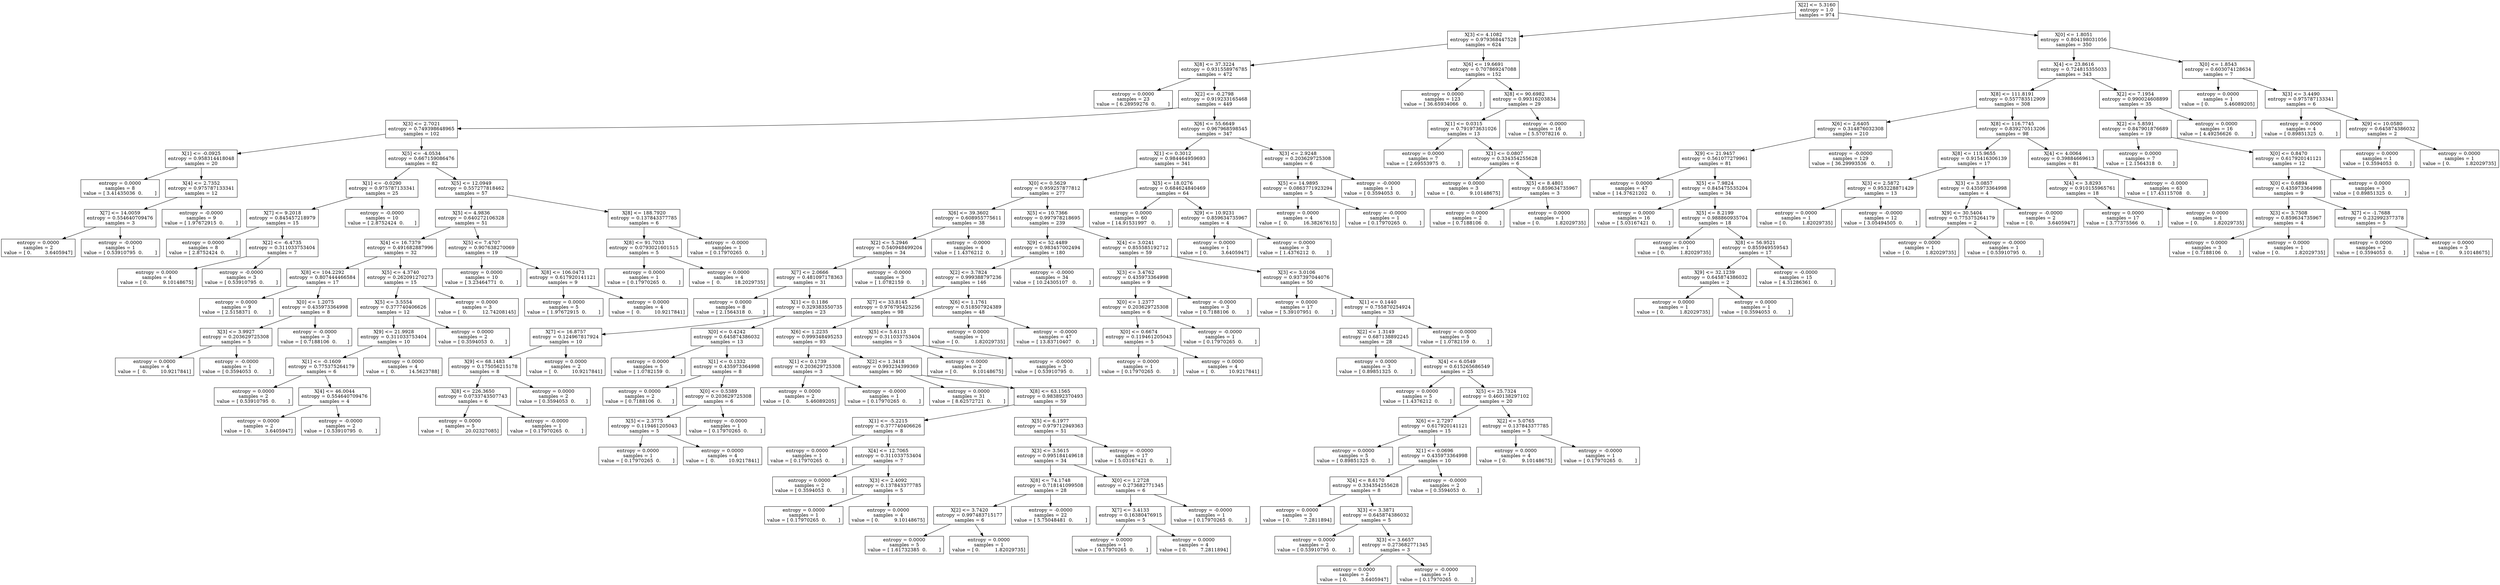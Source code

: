 digraph Tree {
0 [label="X[2] <= 5.3160\nentropy = 1.0\nsamples = 974", shape="box"] ;
1 [label="X[3] <= 4.1082\nentropy = 0.979368447528\nsamples = 624", shape="box"] ;
0 -> 1 ;
2 [label="X[8] <= 37.3224\nentropy = 0.931558976785\nsamples = 472", shape="box"] ;
1 -> 2 ;
3 [label="entropy = 0.0000\nsamples = 23\nvalue = [ 6.28959276  0.        ]", shape="box"] ;
2 -> 3 ;
4 [label="X[2] <= -0.2798\nentropy = 0.919233165468\nsamples = 449", shape="box"] ;
2 -> 4 ;
5 [label="X[3] <= 2.7021\nentropy = 0.749398648965\nsamples = 102", shape="box"] ;
4 -> 5 ;
6 [label="X[1] <= -0.0925\nentropy = 0.958314418048\nsamples = 20", shape="box"] ;
5 -> 6 ;
7 [label="entropy = 0.0000\nsamples = 8\nvalue = [ 3.41435036  0.        ]", shape="box"] ;
6 -> 7 ;
8 [label="X[4] <= 2.7352\nentropy = 0.975787133341\nsamples = 12", shape="box"] ;
6 -> 8 ;
9 [label="X[7] <= 14.0059\nentropy = 0.554640709476\nsamples = 3", shape="box"] ;
8 -> 9 ;
10 [label="entropy = 0.0000\nsamples = 2\nvalue = [ 0.         3.6405947]", shape="box"] ;
9 -> 10 ;
11 [label="entropy = -0.0000\nsamples = 1\nvalue = [ 0.53910795  0.        ]", shape="box"] ;
9 -> 11 ;
12 [label="entropy = -0.0000\nsamples = 9\nvalue = [ 1.97672915  0.        ]", shape="box"] ;
8 -> 12 ;
13 [label="X[5] <= -4.0534\nentropy = 0.667159086476\nsamples = 82", shape="box"] ;
5 -> 13 ;
14 [label="X[1] <= -0.0290\nentropy = 0.975787133341\nsamples = 25", shape="box"] ;
13 -> 14 ;
15 [label="X[7] <= 9.2018\nentropy = 0.845457218979\nsamples = 15", shape="box"] ;
14 -> 15 ;
16 [label="entropy = 0.0000\nsamples = 8\nvalue = [ 2.8752424  0.       ]", shape="box"] ;
15 -> 16 ;
17 [label="X[2] <= -6.4735\nentropy = 0.311033753404\nsamples = 7", shape="box"] ;
15 -> 17 ;
18 [label="entropy = 0.0000\nsamples = 4\nvalue = [ 0.          9.10148675]", shape="box"] ;
17 -> 18 ;
19 [label="entropy = -0.0000\nsamples = 3\nvalue = [ 0.53910795  0.        ]", shape="box"] ;
17 -> 19 ;
20 [label="entropy = -0.0000\nsamples = 10\nvalue = [ 2.8752424  0.       ]", shape="box"] ;
14 -> 20 ;
21 [label="X[5] <= 12.0949\nentropy = 0.557277818462\nsamples = 57", shape="box"] ;
13 -> 21 ;
22 [label="X[5] <= 4.9836\nentropy = 0.640272106328\nsamples = 51", shape="box"] ;
21 -> 22 ;
23 [label="X[4] <= 16.7379\nentropy = 0.491682887996\nsamples = 32", shape="box"] ;
22 -> 23 ;
24 [label="X[8] <= 104.2292\nentropy = 0.807444466584\nsamples = 17", shape="box"] ;
23 -> 24 ;
25 [label="entropy = 0.0000\nsamples = 9\nvalue = [ 2.5158371  0.       ]", shape="box"] ;
24 -> 25 ;
26 [label="X[0] <= 1.2075\nentropy = 0.435973364998\nsamples = 8", shape="box"] ;
24 -> 26 ;
27 [label="X[3] <= 3.9927\nentropy = 0.203629725308\nsamples = 5", shape="box"] ;
26 -> 27 ;
28 [label="entropy = 0.0000\nsamples = 4\nvalue = [  0.         10.9217841]", shape="box"] ;
27 -> 28 ;
29 [label="entropy = -0.0000\nsamples = 1\nvalue = [ 0.3594053  0.       ]", shape="box"] ;
27 -> 29 ;
30 [label="entropy = -0.0000\nsamples = 3\nvalue = [ 0.7188106  0.       ]", shape="box"] ;
26 -> 30 ;
31 [label="X[5] <= 4.3740\nentropy = 0.262091270273\nsamples = 15", shape="box"] ;
23 -> 31 ;
32 [label="X[5] <= 3.5554\nentropy = 0.377740406626\nsamples = 12", shape="box"] ;
31 -> 32 ;
33 [label="X[9] <= 21.9928\nentropy = 0.311033753404\nsamples = 10", shape="box"] ;
32 -> 33 ;
34 [label="X[1] <= -0.1609\nentropy = 0.775375264179\nsamples = 6", shape="box"] ;
33 -> 34 ;
35 [label="entropy = 0.0000\nsamples = 2\nvalue = [ 0.53910795  0.        ]", shape="box"] ;
34 -> 35 ;
36 [label="X[4] <= 46.0044\nentropy = 0.554640709476\nsamples = 4", shape="box"] ;
34 -> 36 ;
37 [label="entropy = 0.0000\nsamples = 2\nvalue = [ 0.         3.6405947]", shape="box"] ;
36 -> 37 ;
38 [label="entropy = -0.0000\nsamples = 2\nvalue = [ 0.53910795  0.        ]", shape="box"] ;
36 -> 38 ;
39 [label="entropy = 0.0000\nsamples = 4\nvalue = [  0.         14.5623788]", shape="box"] ;
33 -> 39 ;
40 [label="entropy = 0.0000\nsamples = 2\nvalue = [ 0.3594053  0.       ]", shape="box"] ;
32 -> 40 ;
41 [label="entropy = 0.0000\nsamples = 3\nvalue = [  0.          12.74208145]", shape="box"] ;
31 -> 41 ;
42 [label="X[5] <= 7.4707\nentropy = 0.907638270069\nsamples = 19", shape="box"] ;
22 -> 42 ;
43 [label="entropy = 0.0000\nsamples = 10\nvalue = [ 3.23464771  0.        ]", shape="box"] ;
42 -> 43 ;
44 [label="X[8] <= 106.0473\nentropy = 0.617920141121\nsamples = 9", shape="box"] ;
42 -> 44 ;
45 [label="entropy = 0.0000\nsamples = 5\nvalue = [ 1.97672915  0.        ]", shape="box"] ;
44 -> 45 ;
46 [label="entropy = 0.0000\nsamples = 4\nvalue = [  0.         10.9217841]", shape="box"] ;
44 -> 46 ;
47 [label="X[8] <= 188.7920\nentropy = 0.137843377785\nsamples = 6", shape="box"] ;
21 -> 47 ;
48 [label="X[8] <= 91.7033\nentropy = 0.0793021601515\nsamples = 5", shape="box"] ;
47 -> 48 ;
49 [label="entropy = 0.0000\nsamples = 1\nvalue = [ 0.17970265  0.        ]", shape="box"] ;
48 -> 49 ;
50 [label="entropy = 0.0000\nsamples = 4\nvalue = [  0.         18.2029735]", shape="box"] ;
48 -> 50 ;
51 [label="entropy = -0.0000\nsamples = 1\nvalue = [ 0.17970265  0.        ]", shape="box"] ;
47 -> 51 ;
52 [label="X[6] <= 55.6649\nentropy = 0.967968598545\nsamples = 347", shape="box"] ;
4 -> 52 ;
53 [label="X[1] <= 0.3012\nentropy = 0.984464959693\nsamples = 341", shape="box"] ;
52 -> 53 ;
54 [label="X[0] <= 0.5629\nentropy = 0.959257877812\nsamples = 277", shape="box"] ;
53 -> 54 ;
55 [label="X[6] <= 39.3602\nentropy = 0.608955775611\nsamples = 38", shape="box"] ;
54 -> 55 ;
56 [label="X[2] <= 5.2946\nentropy = 0.540948499204\nsamples = 34", shape="box"] ;
55 -> 56 ;
57 [label="X[7] <= 2.0666\nentropy = 0.481097178363\nsamples = 31", shape="box"] ;
56 -> 57 ;
58 [label="entropy = 0.0000\nsamples = 8\nvalue = [ 2.1564318  0.       ]", shape="box"] ;
57 -> 58 ;
59 [label="X[1] <= 0.1186\nentropy = 0.329383550735\nsamples = 23", shape="box"] ;
57 -> 59 ;
60 [label="X[7] <= 16.8757\nentropy = 0.124967817924\nsamples = 10", shape="box"] ;
59 -> 60 ;
61 [label="X[9] <= 68.1483\nentropy = 0.175056215178\nsamples = 8", shape="box"] ;
60 -> 61 ;
62 [label="X[8] <= 226.3650\nentropy = 0.0733743507743\nsamples = 6", shape="box"] ;
61 -> 62 ;
63 [label="entropy = 0.0000\nsamples = 5\nvalue = [  0.          20.02327085]", shape="box"] ;
62 -> 63 ;
64 [label="entropy = -0.0000\nsamples = 1\nvalue = [ 0.17970265  0.        ]", shape="box"] ;
62 -> 64 ;
65 [label="entropy = 0.0000\nsamples = 2\nvalue = [ 0.3594053  0.       ]", shape="box"] ;
61 -> 65 ;
66 [label="entropy = 0.0000\nsamples = 2\nvalue = [  0.         10.9217841]", shape="box"] ;
60 -> 66 ;
67 [label="X[0] <= 0.4242\nentropy = 0.645874386032\nsamples = 13", shape="box"] ;
59 -> 67 ;
68 [label="entropy = 0.0000\nsamples = 5\nvalue = [ 1.0782159  0.       ]", shape="box"] ;
67 -> 68 ;
69 [label="X[1] <= 0.1332\nentropy = 0.435973364998\nsamples = 8", shape="box"] ;
67 -> 69 ;
70 [label="entropy = 0.0000\nsamples = 2\nvalue = [ 0.7188106  0.       ]", shape="box"] ;
69 -> 70 ;
71 [label="X[0] <= 0.5389\nentropy = 0.203629725308\nsamples = 6", shape="box"] ;
69 -> 71 ;
72 [label="X[5] <= 2.3775\nentropy = 0.119461205043\nsamples = 5", shape="box"] ;
71 -> 72 ;
73 [label="entropy = 0.0000\nsamples = 1\nvalue = [ 0.17970265  0.        ]", shape="box"] ;
72 -> 73 ;
74 [label="entropy = 0.0000\nsamples = 4\nvalue = [  0.         10.9217841]", shape="box"] ;
72 -> 74 ;
75 [label="entropy = -0.0000\nsamples = 1\nvalue = [ 0.17970265  0.        ]", shape="box"] ;
71 -> 75 ;
76 [label="entropy = -0.0000\nsamples = 3\nvalue = [ 1.0782159  0.       ]", shape="box"] ;
56 -> 76 ;
77 [label="entropy = -0.0000\nsamples = 4\nvalue = [ 1.4376212  0.       ]", shape="box"] ;
55 -> 77 ;
78 [label="X[5] <= 10.7366\nentropy = 0.997978218695\nsamples = 239", shape="box"] ;
54 -> 78 ;
79 [label="X[9] <= 52.4489\nentropy = 0.983457002494\nsamples = 180", shape="box"] ;
78 -> 79 ;
80 [label="X[2] <= 3.7824\nentropy = 0.999388797236\nsamples = 146", shape="box"] ;
79 -> 80 ;
81 [label="X[7] <= 33.8145\nentropy = 0.976795425256\nsamples = 98", shape="box"] ;
80 -> 81 ;
82 [label="X[6] <= 1.2235\nentropy = 0.999348495253\nsamples = 93", shape="box"] ;
81 -> 82 ;
83 [label="X[1] <= 0.1739\nentropy = 0.203629725308\nsamples = 3", shape="box"] ;
82 -> 83 ;
84 [label="entropy = 0.0000\nsamples = 2\nvalue = [ 0.          5.46089205]", shape="box"] ;
83 -> 84 ;
85 [label="entropy = -0.0000\nsamples = 1\nvalue = [ 0.17970265  0.        ]", shape="box"] ;
83 -> 85 ;
86 [label="X[2] <= 1.3418\nentropy = 0.993234399369\nsamples = 90", shape="box"] ;
82 -> 86 ;
87 [label="entropy = 0.0000\nsamples = 31\nvalue = [ 8.62572721  0.        ]", shape="box"] ;
86 -> 87 ;
88 [label="X[8] <= 63.1565\nentropy = 0.983892370493\nsamples = 59", shape="box"] ;
86 -> 88 ;
89 [label="X[1] <= -5.2215\nentropy = 0.377740406626\nsamples = 8", shape="box"] ;
88 -> 89 ;
90 [label="entropy = 0.0000\nsamples = 1\nvalue = [ 0.17970265  0.        ]", shape="box"] ;
89 -> 90 ;
91 [label="X[4] <= 12.7065\nentropy = 0.311033753404\nsamples = 7", shape="box"] ;
89 -> 91 ;
92 [label="entropy = 0.0000\nsamples = 2\nvalue = [ 0.3594053  0.       ]", shape="box"] ;
91 -> 92 ;
93 [label="X[3] <= 2.4092\nentropy = 0.137843377785\nsamples = 5", shape="box"] ;
91 -> 93 ;
94 [label="entropy = 0.0000\nsamples = 1\nvalue = [ 0.17970265  0.        ]", shape="box"] ;
93 -> 94 ;
95 [label="entropy = 0.0000\nsamples = 4\nvalue = [ 0.          9.10148675]", shape="box"] ;
93 -> 95 ;
96 [label="X[5] <= 6.1977\nentropy = 0.979712949363\nsamples = 51", shape="box"] ;
88 -> 96 ;
97 [label="X[3] <= 3.5615\nentropy = 0.995184149618\nsamples = 34", shape="box"] ;
96 -> 97 ;
98 [label="X[8] <= 74.1748\nentropy = 0.718141099508\nsamples = 28", shape="box"] ;
97 -> 98 ;
99 [label="X[2] <= 3.7420\nentropy = 0.997483715177\nsamples = 6", shape="box"] ;
98 -> 99 ;
100 [label="entropy = 0.0000\nsamples = 5\nvalue = [ 1.61732385  0.        ]", shape="box"] ;
99 -> 100 ;
101 [label="entropy = 0.0000\nsamples = 1\nvalue = [ 0.          1.82029735]", shape="box"] ;
99 -> 101 ;
102 [label="entropy = -0.0000\nsamples = 22\nvalue = [ 5.75048481  0.        ]", shape="box"] ;
98 -> 102 ;
103 [label="X[0] <= 1.2728\nentropy = 0.273682771345\nsamples = 6", shape="box"] ;
97 -> 103 ;
104 [label="X[7] <= 3.4133\nentropy = 0.16380476915\nsamples = 5", shape="box"] ;
103 -> 104 ;
105 [label="entropy = 0.0000\nsamples = 1\nvalue = [ 0.17970265  0.        ]", shape="box"] ;
104 -> 105 ;
106 [label="entropy = 0.0000\nsamples = 4\nvalue = [ 0.         7.2811894]", shape="box"] ;
104 -> 106 ;
107 [label="entropy = -0.0000\nsamples = 1\nvalue = [ 0.17970265  0.        ]", shape="box"] ;
103 -> 107 ;
108 [label="entropy = -0.0000\nsamples = 17\nvalue = [ 5.03167421  0.        ]", shape="box"] ;
96 -> 108 ;
109 [label="X[5] <= 5.6113\nentropy = 0.311033753404\nsamples = 5", shape="box"] ;
81 -> 109 ;
110 [label="entropy = 0.0000\nsamples = 2\nvalue = [ 0.          9.10148675]", shape="box"] ;
109 -> 110 ;
111 [label="entropy = -0.0000\nsamples = 3\nvalue = [ 0.53910795  0.        ]", shape="box"] ;
109 -> 111 ;
112 [label="X[6] <= 1.1761\nentropy = 0.518507924389\nsamples = 48", shape="box"] ;
80 -> 112 ;
113 [label="entropy = 0.0000\nsamples = 1\nvalue = [ 0.          1.82029735]", shape="box"] ;
112 -> 113 ;
114 [label="entropy = -0.0000\nsamples = 47\nvalue = [ 13.83710407   0.        ]", shape="box"] ;
112 -> 114 ;
115 [label="entropy = -0.0000\nsamples = 34\nvalue = [ 10.24305107   0.        ]", shape="box"] ;
79 -> 115 ;
116 [label="X[4] <= 3.0241\nentropy = 0.855585192712\nsamples = 59", shape="box"] ;
78 -> 116 ;
117 [label="X[3] <= 3.4762\nentropy = 0.435973364998\nsamples = 9", shape="box"] ;
116 -> 117 ;
118 [label="X[0] <= 1.2377\nentropy = 0.203629725308\nsamples = 6", shape="box"] ;
117 -> 118 ;
119 [label="X[0] <= 0.6674\nentropy = 0.119461205043\nsamples = 5", shape="box"] ;
118 -> 119 ;
120 [label="entropy = 0.0000\nsamples = 1\nvalue = [ 0.17970265  0.        ]", shape="box"] ;
119 -> 120 ;
121 [label="entropy = 0.0000\nsamples = 4\nvalue = [  0.         10.9217841]", shape="box"] ;
119 -> 121 ;
122 [label="entropy = -0.0000\nsamples = 1\nvalue = [ 0.17970265  0.        ]", shape="box"] ;
118 -> 122 ;
123 [label="entropy = -0.0000\nsamples = 3\nvalue = [ 0.7188106  0.       ]", shape="box"] ;
117 -> 123 ;
124 [label="X[3] <= 3.0106\nentropy = 0.937397044076\nsamples = 50", shape="box"] ;
116 -> 124 ;
125 [label="entropy = 0.0000\nsamples = 17\nvalue = [ 5.39107951  0.        ]", shape="box"] ;
124 -> 125 ;
126 [label="X[1] <= 0.1440\nentropy = 0.755870254924\nsamples = 33", shape="box"] ;
124 -> 126 ;
127 [label="X[2] <= 1.3149\nentropy = 0.687138892245\nsamples = 28", shape="box"] ;
126 -> 127 ;
128 [label="entropy = 0.0000\nsamples = 3\nvalue = [ 0.89851325  0.        ]", shape="box"] ;
127 -> 128 ;
129 [label="X[4] <= 6.0549\nentropy = 0.615265686549\nsamples = 25", shape="box"] ;
127 -> 129 ;
130 [label="entropy = 0.0000\nsamples = 5\nvalue = [ 1.4376212  0.       ]", shape="box"] ;
129 -> 130 ;
131 [label="X[5] <= 25.7324\nentropy = 0.460138297102\nsamples = 20", shape="box"] ;
129 -> 131 ;
132 [label="X[6] <= 2.7297\nentropy = 0.617920141121\nsamples = 15", shape="box"] ;
131 -> 132 ;
133 [label="entropy = 0.0000\nsamples = 5\nvalue = [ 0.89851325  0.        ]", shape="box"] ;
132 -> 133 ;
134 [label="X[1] <= 0.0696\nentropy = 0.435973364998\nsamples = 10", shape="box"] ;
132 -> 134 ;
135 [label="X[4] <= 8.6170\nentropy = 0.334354255628\nsamples = 8", shape="box"] ;
134 -> 135 ;
136 [label="entropy = 0.0000\nsamples = 3\nvalue = [ 0.         7.2811894]", shape="box"] ;
135 -> 136 ;
137 [label="X[3] <= 3.3871\nentropy = 0.645874386032\nsamples = 5", shape="box"] ;
135 -> 137 ;
138 [label="entropy = 0.0000\nsamples = 2\nvalue = [ 0.53910795  0.        ]", shape="box"] ;
137 -> 138 ;
139 [label="X[3] <= 3.6657\nentropy = 0.273682771345\nsamples = 3", shape="box"] ;
137 -> 139 ;
140 [label="entropy = 0.0000\nsamples = 2\nvalue = [ 0.         3.6405947]", shape="box"] ;
139 -> 140 ;
141 [label="entropy = -0.0000\nsamples = 1\nvalue = [ 0.17970265  0.        ]", shape="box"] ;
139 -> 141 ;
142 [label="entropy = -0.0000\nsamples = 2\nvalue = [ 0.3594053  0.       ]", shape="box"] ;
134 -> 142 ;
143 [label="X[2] <= 5.0765\nentropy = 0.137843377785\nsamples = 5", shape="box"] ;
131 -> 143 ;
144 [label="entropy = 0.0000\nsamples = 4\nvalue = [ 0.          9.10148675]", shape="box"] ;
143 -> 144 ;
145 [label="entropy = -0.0000\nsamples = 1\nvalue = [ 0.17970265  0.        ]", shape="box"] ;
143 -> 145 ;
146 [label="entropy = -0.0000\nsamples = 5\nvalue = [ 1.0782159  0.       ]", shape="box"] ;
126 -> 146 ;
147 [label="X[5] <= 18.0276\nentropy = 0.684624840469\nsamples = 64", shape="box"] ;
53 -> 147 ;
148 [label="entropy = 0.0000\nsamples = 60\nvalue = [ 14.91531997   0.        ]", shape="box"] ;
147 -> 148 ;
149 [label="X[9] <= 10.9231\nentropy = 0.859634735967\nsamples = 4", shape="box"] ;
147 -> 149 ;
150 [label="entropy = 0.0000\nsamples = 1\nvalue = [ 0.         3.6405947]", shape="box"] ;
149 -> 150 ;
151 [label="entropy = 0.0000\nsamples = 3\nvalue = [ 1.4376212  0.       ]", shape="box"] ;
149 -> 151 ;
152 [label="X[3] <= 2.9248\nentropy = 0.203629725308\nsamples = 6", shape="box"] ;
52 -> 152 ;
153 [label="X[5] <= 14.9895\nentropy = 0.0863771923294\nsamples = 5", shape="box"] ;
152 -> 153 ;
154 [label="entropy = 0.0000\nsamples = 4\nvalue = [  0.          16.38267615]", shape="box"] ;
153 -> 154 ;
155 [label="entropy = -0.0000\nsamples = 1\nvalue = [ 0.17970265  0.        ]", shape="box"] ;
153 -> 155 ;
156 [label="entropy = -0.0000\nsamples = 1\nvalue = [ 0.3594053  0.       ]", shape="box"] ;
152 -> 156 ;
157 [label="X[6] <= 19.6691\nentropy = 0.707869247088\nsamples = 152", shape="box"] ;
1 -> 157 ;
158 [label="entropy = 0.0000\nsamples = 123\nvalue = [ 36.65934066   0.        ]", shape="box"] ;
157 -> 158 ;
159 [label="X[8] <= 90.6982\nentropy = 0.99316203834\nsamples = 29", shape="box"] ;
157 -> 159 ;
160 [label="X[1] <= 0.0315\nentropy = 0.791973631026\nsamples = 13", shape="box"] ;
159 -> 160 ;
161 [label="entropy = 0.0000\nsamples = 7\nvalue = [ 2.69553975  0.        ]", shape="box"] ;
160 -> 161 ;
162 [label="X[1] <= 0.0807\nentropy = 0.334354255628\nsamples = 6", shape="box"] ;
160 -> 162 ;
163 [label="entropy = 0.0000\nsamples = 3\nvalue = [ 0.          9.10148675]", shape="box"] ;
162 -> 163 ;
164 [label="X[5] <= 8.4801\nentropy = 0.859634735967\nsamples = 3", shape="box"] ;
162 -> 164 ;
165 [label="entropy = 0.0000\nsamples = 2\nvalue = [ 0.7188106  0.       ]", shape="box"] ;
164 -> 165 ;
166 [label="entropy = 0.0000\nsamples = 1\nvalue = [ 0.          1.82029735]", shape="box"] ;
164 -> 166 ;
167 [label="entropy = -0.0000\nsamples = 16\nvalue = [ 5.57078216  0.        ]", shape="box"] ;
159 -> 167 ;
168 [label="X[0] <= 1.8051\nentropy = 0.804198031056\nsamples = 350", shape="box"] ;
0 -> 168 ;
169 [label="X[4] <= 23.8616\nentropy = 0.724815355033\nsamples = 343", shape="box"] ;
168 -> 169 ;
170 [label="X[8] <= 111.8191\nentropy = 0.557783512909\nsamples = 308", shape="box"] ;
169 -> 170 ;
171 [label="X[6] <= 2.6405\nentropy = 0.314876032308\nsamples = 210", shape="box"] ;
170 -> 171 ;
172 [label="X[9] <= 21.9457\nentropy = 0.561077279961\nsamples = 81", shape="box"] ;
171 -> 172 ;
173 [label="entropy = 0.0000\nsamples = 47\nvalue = [ 14.37621202   0.        ]", shape="box"] ;
172 -> 173 ;
174 [label="X[5] <= 7.9824\nentropy = 0.845475535204\nsamples = 34", shape="box"] ;
172 -> 174 ;
175 [label="entropy = 0.0000\nsamples = 16\nvalue = [ 5.03167421  0.        ]", shape="box"] ;
174 -> 175 ;
176 [label="X[5] <= 8.2199\nentropy = 0.988860935704\nsamples = 18", shape="box"] ;
174 -> 176 ;
177 [label="entropy = 0.0000\nsamples = 1\nvalue = [ 0.          1.82029735]", shape="box"] ;
176 -> 177 ;
178 [label="X[8] <= 56.9521\nentropy = 0.855949559543\nsamples = 17", shape="box"] ;
176 -> 178 ;
179 [label="X[9] <= 32.1239\nentropy = 0.645874386032\nsamples = 2", shape="box"] ;
178 -> 179 ;
180 [label="entropy = 0.0000\nsamples = 1\nvalue = [ 0.          1.82029735]", shape="box"] ;
179 -> 180 ;
181 [label="entropy = 0.0000\nsamples = 1\nvalue = [ 0.3594053  0.       ]", shape="box"] ;
179 -> 181 ;
182 [label="entropy = -0.0000\nsamples = 15\nvalue = [ 4.31286361  0.        ]", shape="box"] ;
178 -> 182 ;
183 [label="entropy = -0.0000\nsamples = 129\nvalue = [ 36.29993536   0.        ]", shape="box"] ;
171 -> 183 ;
184 [label="X[8] <= 116.7745\nentropy = 0.839270513206\nsamples = 98", shape="box"] ;
170 -> 184 ;
185 [label="X[8] <= 115.9655\nentropy = 0.915416306139\nsamples = 17", shape="box"] ;
184 -> 185 ;
186 [label="X[3] <= 2.5872\nentropy = 0.953228871429\nsamples = 13", shape="box"] ;
185 -> 186 ;
187 [label="entropy = 0.0000\nsamples = 1\nvalue = [ 0.          1.82029735]", shape="box"] ;
186 -> 187 ;
188 [label="entropy = -0.0000\nsamples = 12\nvalue = [ 3.05494505  0.        ]", shape="box"] ;
186 -> 188 ;
189 [label="X[3] <= 3.0857\nentropy = 0.435973364998\nsamples = 4", shape="box"] ;
185 -> 189 ;
190 [label="X[9] <= 30.5404\nentropy = 0.775375264179\nsamples = 2", shape="box"] ;
189 -> 190 ;
191 [label="entropy = 0.0000\nsamples = 1\nvalue = [ 0.          1.82029735]", shape="box"] ;
190 -> 191 ;
192 [label="entropy = -0.0000\nsamples = 1\nvalue = [ 0.53910795  0.        ]", shape="box"] ;
190 -> 192 ;
193 [label="entropy = -0.0000\nsamples = 2\nvalue = [ 0.         3.6405947]", shape="box"] ;
189 -> 193 ;
194 [label="X[4] <= 4.0064\nentropy = 0.39884669613\nsamples = 81", shape="box"] ;
184 -> 194 ;
195 [label="X[4] <= 3.8293\nentropy = 0.910155965761\nsamples = 18", shape="box"] ;
194 -> 195 ;
196 [label="entropy = 0.0000\nsamples = 17\nvalue = [ 3.77375566  0.        ]", shape="box"] ;
195 -> 196 ;
197 [label="entropy = 0.0000\nsamples = 1\nvalue = [ 0.          1.82029735]", shape="box"] ;
195 -> 197 ;
198 [label="entropy = -0.0000\nsamples = 63\nvalue = [ 17.43115708   0.        ]", shape="box"] ;
194 -> 198 ;
199 [label="X[2] <= 7.1954\nentropy = 0.990024608899\nsamples = 35", shape="box"] ;
169 -> 199 ;
200 [label="X[2] <= 5.8591\nentropy = 0.847901876689\nsamples = 19", shape="box"] ;
199 -> 200 ;
201 [label="entropy = 0.0000\nsamples = 7\nvalue = [ 2.1564318  0.       ]", shape="box"] ;
200 -> 201 ;
202 [label="X[0] <= 0.8470\nentropy = 0.617920141121\nsamples = 12", shape="box"] ;
200 -> 202 ;
203 [label="X[0] <= 0.6894\nentropy = 0.435973364998\nsamples = 9", shape="box"] ;
202 -> 203 ;
204 [label="X[3] <= 3.7508\nentropy = 0.859634735967\nsamples = 4", shape="box"] ;
203 -> 204 ;
205 [label="entropy = 0.0000\nsamples = 3\nvalue = [ 0.7188106  0.       ]", shape="box"] ;
204 -> 205 ;
206 [label="entropy = 0.0000\nsamples = 1\nvalue = [ 0.          1.82029735]", shape="box"] ;
204 -> 206 ;
207 [label="X[7] <= -1.7688\nentropy = 0.232992377378\nsamples = 5", shape="box"] ;
203 -> 207 ;
208 [label="entropy = 0.0000\nsamples = 2\nvalue = [ 0.3594053  0.       ]", shape="box"] ;
207 -> 208 ;
209 [label="entropy = 0.0000\nsamples = 3\nvalue = [ 0.          9.10148675]", shape="box"] ;
207 -> 209 ;
210 [label="entropy = 0.0000\nsamples = 3\nvalue = [ 0.89851325  0.        ]", shape="box"] ;
202 -> 210 ;
211 [label="entropy = 0.0000\nsamples = 16\nvalue = [ 4.49256626  0.        ]", shape="box"] ;
199 -> 211 ;
212 [label="X[0] <= 1.8543\nentropy = 0.603074128634\nsamples = 7", shape="box"] ;
168 -> 212 ;
213 [label="entropy = 0.0000\nsamples = 1\nvalue = [ 0.          5.46089205]", shape="box"] ;
212 -> 213 ;
214 [label="X[3] <= 3.4490\nentropy = 0.975787133341\nsamples = 6", shape="box"] ;
212 -> 214 ;
215 [label="entropy = 0.0000\nsamples = 4\nvalue = [ 0.89851325  0.        ]", shape="box"] ;
214 -> 215 ;
216 [label="X[9] <= 10.0580\nentropy = 0.645874386032\nsamples = 2", shape="box"] ;
214 -> 216 ;
217 [label="entropy = 0.0000\nsamples = 1\nvalue = [ 0.3594053  0.       ]", shape="box"] ;
216 -> 217 ;
218 [label="entropy = 0.0000\nsamples = 1\nvalue = [ 0.          1.82029735]", shape="box"] ;
216 -> 218 ;
}